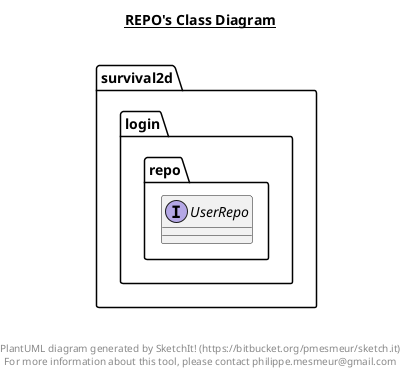 @startuml

title __REPO's Class Diagram__\n

  namespace survival2d {
    namespace login {
      namespace repo {
        interface survival2d.login.repo.UserRepo {
        }
      }
    }
  }
  



right footer


PlantUML diagram generated by SketchIt! (https://bitbucket.org/pmesmeur/sketch.it)
For more information about this tool, please contact philippe.mesmeur@gmail.com
endfooter

@enduml
